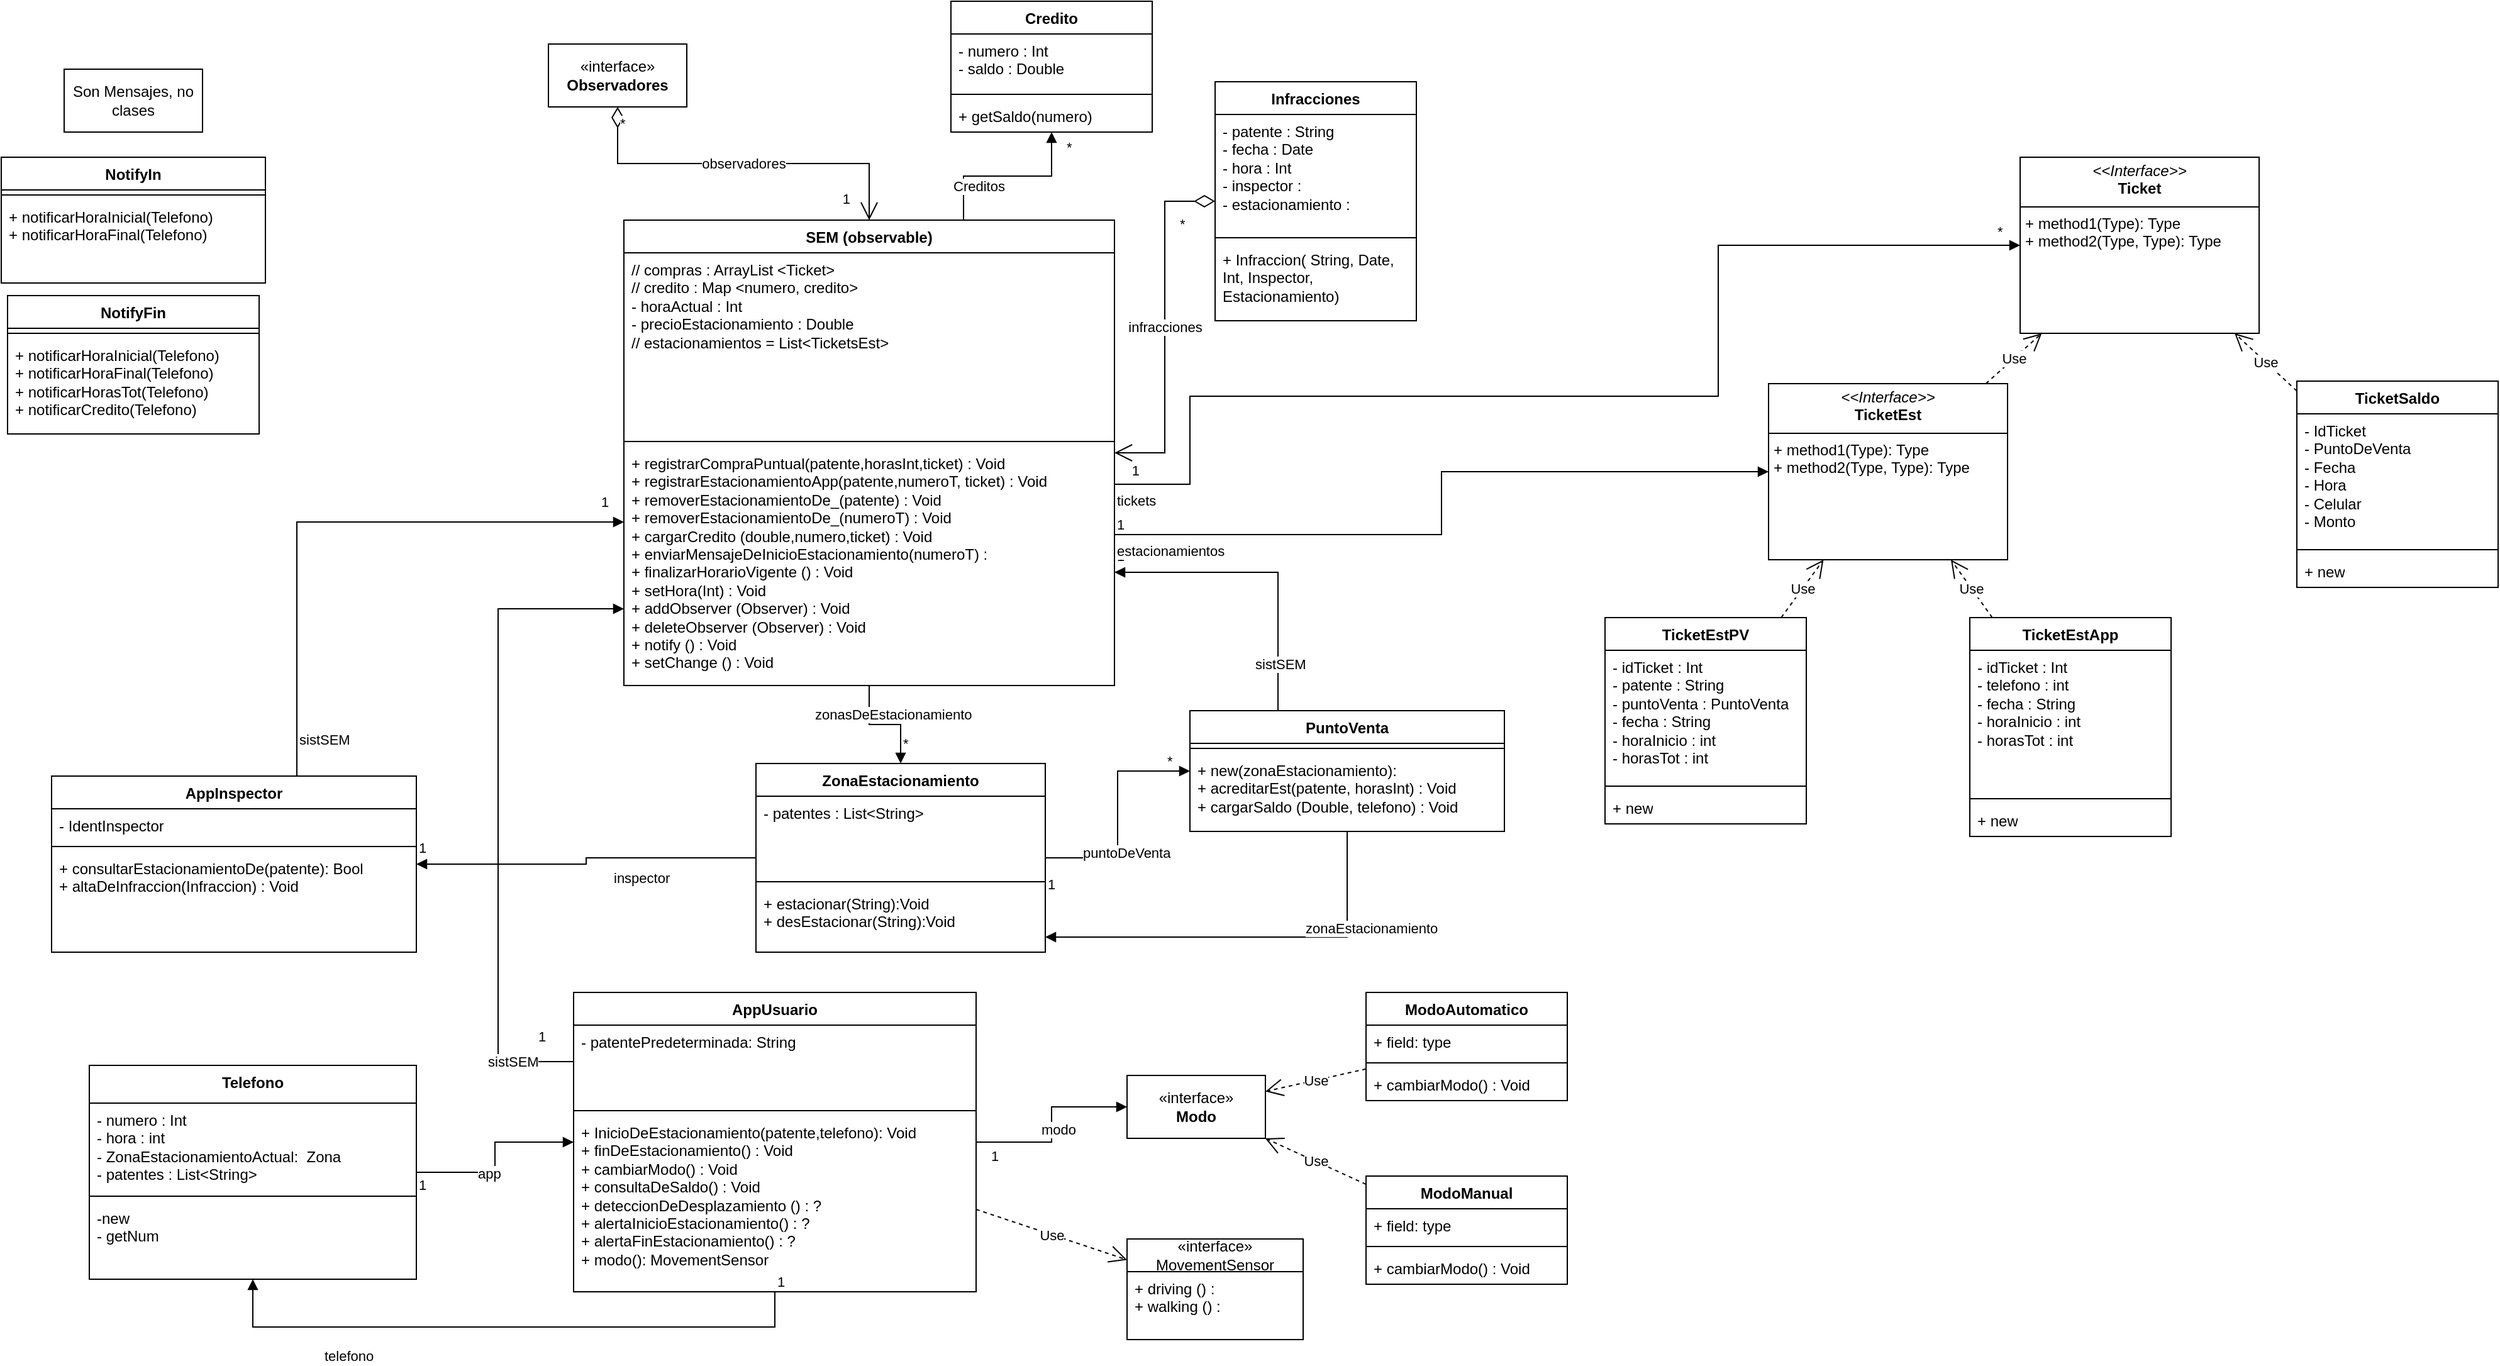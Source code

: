 <mxfile version="24.4.0" type="device">
  <diagram name="Página-1" id="XTu4WGka2R_DLcnF8r3q">
    <mxGraphModel dx="1290" dy="1838" grid="1" gridSize="10" guides="1" tooltips="1" connect="1" arrows="1" fold="1" page="1" pageScale="1" pageWidth="827" pageHeight="1169" math="0" shadow="0">
      <root>
        <mxCell id="0" />
        <mxCell id="1" parent="0" />
        <mxCell id="ymjxS3A1cUJD00krCVP6-1" value="ZonaEstacionamiento" style="swimlane;fontStyle=1;align=center;verticalAlign=top;childLayout=stackLayout;horizontal=1;startSize=26;horizontalStack=0;resizeParent=1;resizeParentMax=0;resizeLast=0;collapsible=1;marginBottom=0;whiteSpace=wrap;html=1;" parent="1" vertex="1">
          <mxGeometry x="625" y="472" width="230" height="150" as="geometry" />
        </mxCell>
        <mxCell id="ymjxS3A1cUJD00krCVP6-2" value="&lt;div&gt;&lt;span style=&quot;background-color: initial;&quot;&gt;- patentes : List&amp;lt;String&amp;gt;&amp;nbsp;&lt;/span&gt;&lt;br&gt;&lt;/div&gt;" style="text;strokeColor=none;fillColor=none;align=left;verticalAlign=top;spacingLeft=4;spacingRight=4;overflow=hidden;rotatable=0;points=[[0,0.5],[1,0.5]];portConstraint=eastwest;whiteSpace=wrap;html=1;" parent="ymjxS3A1cUJD00krCVP6-1" vertex="1">
          <mxGeometry y="26" width="230" height="64" as="geometry" />
        </mxCell>
        <mxCell id="ymjxS3A1cUJD00krCVP6-3" value="" style="line;strokeWidth=1;fillColor=none;align=left;verticalAlign=middle;spacingTop=-1;spacingLeft=3;spacingRight=3;rotatable=0;labelPosition=right;points=[];portConstraint=eastwest;strokeColor=inherit;" parent="ymjxS3A1cUJD00krCVP6-1" vertex="1">
          <mxGeometry y="90" width="230" height="8" as="geometry" />
        </mxCell>
        <mxCell id="ymjxS3A1cUJD00krCVP6-4" value="+ estacionar(String):Void&lt;div&gt;+ desEstacionar(String):Void&lt;/div&gt;" style="text;strokeColor=none;fillColor=none;align=left;verticalAlign=top;spacingLeft=4;spacingRight=4;overflow=hidden;rotatable=0;points=[[0,0.5],[1,0.5]];portConstraint=eastwest;whiteSpace=wrap;html=1;" parent="ymjxS3A1cUJD00krCVP6-1" vertex="1">
          <mxGeometry y="98" width="230" height="52" as="geometry" />
        </mxCell>
        <mxCell id="ymjxS3A1cUJD00krCVP6-5" value="PuntoVenta" style="swimlane;fontStyle=1;align=center;verticalAlign=top;childLayout=stackLayout;horizontal=1;startSize=26;horizontalStack=0;resizeParent=1;resizeParentMax=0;resizeLast=0;collapsible=1;marginBottom=0;whiteSpace=wrap;html=1;" parent="1" vertex="1">
          <mxGeometry x="970" y="430" width="250" height="96" as="geometry" />
        </mxCell>
        <mxCell id="ymjxS3A1cUJD00krCVP6-7" value="" style="line;strokeWidth=1;fillColor=none;align=left;verticalAlign=middle;spacingTop=-1;spacingLeft=3;spacingRight=3;rotatable=0;labelPosition=right;points=[];portConstraint=eastwest;strokeColor=inherit;" parent="ymjxS3A1cUJD00krCVP6-5" vertex="1">
          <mxGeometry y="26" width="250" height="8" as="geometry" />
        </mxCell>
        <mxCell id="ymjxS3A1cUJD00krCVP6-8" value="&lt;div&gt;+ new(zonaEstacionamiento):&lt;/div&gt;+ acreditarEst(patente, horasInt) : Void&lt;div&gt;+ cargarSaldo (Double, telefono) : Void&lt;/div&gt;" style="text;strokeColor=none;fillColor=none;align=left;verticalAlign=top;spacingLeft=4;spacingRight=4;overflow=hidden;rotatable=0;points=[[0,0.5],[1,0.5]];portConstraint=eastwest;whiteSpace=wrap;html=1;" parent="ymjxS3A1cUJD00krCVP6-5" vertex="1">
          <mxGeometry y="34" width="250" height="62" as="geometry" />
        </mxCell>
        <mxCell id="ymjxS3A1cUJD00krCVP6-9" value="AppUsuario" style="swimlane;fontStyle=1;align=center;verticalAlign=top;childLayout=stackLayout;horizontal=1;startSize=26;horizontalStack=0;resizeParent=1;resizeParentMax=0;resizeLast=0;collapsible=1;marginBottom=0;whiteSpace=wrap;html=1;" parent="1" vertex="1">
          <mxGeometry x="480" y="654" width="320" height="238" as="geometry" />
        </mxCell>
        <mxCell id="ymjxS3A1cUJD00krCVP6-10" value="&lt;div&gt;- patentePredeterminada: String&lt;/div&gt;" style="text;strokeColor=none;fillColor=none;align=left;verticalAlign=top;spacingLeft=4;spacingRight=4;overflow=hidden;rotatable=0;points=[[0,0.5],[1,0.5]];portConstraint=eastwest;whiteSpace=wrap;html=1;" parent="ymjxS3A1cUJD00krCVP6-9" vertex="1">
          <mxGeometry y="26" width="320" height="64" as="geometry" />
        </mxCell>
        <mxCell id="ymjxS3A1cUJD00krCVP6-11" value="" style="line;strokeWidth=1;fillColor=none;align=left;verticalAlign=middle;spacingTop=-1;spacingLeft=3;spacingRight=3;rotatable=0;labelPosition=right;points=[];portConstraint=eastwest;strokeColor=inherit;" parent="ymjxS3A1cUJD00krCVP6-9" vertex="1">
          <mxGeometry y="90" width="320" height="8" as="geometry" />
        </mxCell>
        <mxCell id="ymjxS3A1cUJD00krCVP6-12" value="+ InicioDeEstacionamiento(patente,telefono): Void&lt;br&gt;+ finDeEstacionamiento() : Void&lt;div&gt;+ cambiarModo() : Void&lt;br&gt;&lt;div&gt;+ consultaDeSaldo() : Void&lt;/div&gt;&lt;div&gt;+ deteccionDeDesplazamiento () : ?&lt;/div&gt;&lt;div&gt;+ alertaInicioEstacionamiento() : ?&lt;/div&gt;&lt;div&gt;+ alertaFinEstacionamiento() : ?&lt;/div&gt;&lt;div&gt;+ modo(): MovementSensor&lt;/div&gt;&lt;/div&gt;" style="text;strokeColor=none;fillColor=none;align=left;verticalAlign=top;spacingLeft=4;spacingRight=4;overflow=hidden;rotatable=0;points=[[0,0.5],[1,0.5]];portConstraint=eastwest;whiteSpace=wrap;html=1;" parent="ymjxS3A1cUJD00krCVP6-9" vertex="1">
          <mxGeometry y="98" width="320" height="140" as="geometry" />
        </mxCell>
        <mxCell id="ymjxS3A1cUJD00krCVP6-13" value="SEM (observable)" style="swimlane;fontStyle=1;align=center;verticalAlign=top;childLayout=stackLayout;horizontal=1;startSize=26;horizontalStack=0;resizeParent=1;resizeParentMax=0;resizeLast=0;collapsible=1;marginBottom=0;whiteSpace=wrap;html=1;" parent="1" vertex="1">
          <mxGeometry x="520" y="40" width="390" height="370" as="geometry" />
        </mxCell>
        <mxCell id="ymjxS3A1cUJD00krCVP6-14" value="&lt;div&gt;&lt;span style=&quot;background-color: initial;&quot;&gt;// compras : ArrayList &amp;lt;Ticket&amp;gt;&lt;/span&gt;&lt;br&gt;&lt;/div&gt;&lt;div&gt;// credito : Map &amp;lt;numero, credito&amp;gt;&lt;/div&gt;&lt;div&gt;- horaActual : Int&lt;/div&gt;&lt;div&gt;- precioEstacionamiento : Double&lt;/div&gt;&lt;div&gt;// estacionamientos = List&amp;lt;TicketsEst&amp;gt;&amp;nbsp;&lt;/div&gt;&lt;div&gt;&lt;br&gt;&lt;/div&gt;&lt;div&gt;&lt;span style=&quot;background-color: initial;&quot;&gt;&lt;br&gt;&lt;/span&gt;&lt;br&gt;&lt;/div&gt;" style="text;strokeColor=none;fillColor=none;align=left;verticalAlign=top;spacingLeft=4;spacingRight=4;overflow=hidden;rotatable=0;points=[[0,0.5],[1,0.5]];portConstraint=eastwest;whiteSpace=wrap;html=1;" parent="ymjxS3A1cUJD00krCVP6-13" vertex="1">
          <mxGeometry y="26" width="390" height="146" as="geometry" />
        </mxCell>
        <mxCell id="ymjxS3A1cUJD00krCVP6-15" value="" style="line;strokeWidth=1;fillColor=none;align=left;verticalAlign=middle;spacingTop=-1;spacingLeft=3;spacingRight=3;rotatable=0;labelPosition=right;points=[];portConstraint=eastwest;strokeColor=inherit;" parent="ymjxS3A1cUJD00krCVP6-13" vertex="1">
          <mxGeometry y="172" width="390" height="8" as="geometry" />
        </mxCell>
        <mxCell id="ymjxS3A1cUJD00krCVP6-16" value="+ registrarCompraPuntual(patente,horasInt,ticket) : Void&lt;div&gt;+ registrarEstacionamientoApp(patente,numeroT, ticket) : Void&lt;/div&gt;&lt;div&gt;+ removerEstacionamientoDe_(patente) : Void&lt;/div&gt;&lt;div&gt;+ removerEstacionamientoDe_(numeroT) : Void&lt;br&gt;&lt;div&gt;+ cargarCredito (double,numero,&lt;span style=&quot;background-color: initial;&quot;&gt;ticket&lt;/span&gt;&lt;span style=&quot;background-color: initial;&quot;&gt;) : Void&lt;/span&gt;&lt;/div&gt;&lt;div&gt;+&amp;nbsp;enviarMensajeDeInicioEstacionamiento(numeroT) :&lt;/div&gt;&lt;div&gt;+ finalizarHorarioVigente () : Void&lt;br&gt;+ setHora(Int) : Void&lt;br&gt;&lt;/div&gt;&lt;/div&gt;&lt;div&gt;+ addObserver (Observer) : Void&lt;/div&gt;&lt;div&gt;+ deleteObserver (Observer) : Void&lt;/div&gt;&lt;div&gt;+ notify () : Void&lt;/div&gt;&lt;div&gt;+ setChange () : Void&lt;/div&gt;" style="text;strokeColor=none;fillColor=none;align=left;verticalAlign=top;spacingLeft=4;spacingRight=4;overflow=hidden;rotatable=0;points=[[0,0.5],[1,0.5]];portConstraint=eastwest;whiteSpace=wrap;html=1;" parent="ymjxS3A1cUJD00krCVP6-13" vertex="1">
          <mxGeometry y="180" width="390" height="190" as="geometry" />
        </mxCell>
        <mxCell id="ymjxS3A1cUJD00krCVP6-26" value="Infracciones" style="swimlane;fontStyle=1;align=center;verticalAlign=top;childLayout=stackLayout;horizontal=1;startSize=26;horizontalStack=0;resizeParent=1;resizeParentMax=0;resizeLast=0;collapsible=1;marginBottom=0;whiteSpace=wrap;html=1;" parent="1" vertex="1">
          <mxGeometry x="990" y="-70" width="160" height="190" as="geometry">
            <mxRectangle x="990" y="-70" width="110" height="30" as="alternateBounds" />
          </mxGeometry>
        </mxCell>
        <mxCell id="ymjxS3A1cUJD00krCVP6-27" value="&lt;div&gt;- patente : String&lt;/div&gt;&lt;div&gt;&lt;span style=&quot;background-color: initial;&quot;&gt;- fecha : Date&lt;/span&gt;&lt;/div&gt;&lt;div&gt;- hora : Int&lt;/div&gt;&lt;div&gt;- inspector :&amp;nbsp;&amp;nbsp;&lt;/div&gt;&lt;div&gt;- estacionamiento :&lt;/div&gt;" style="text;strokeColor=none;fillColor=none;align=left;verticalAlign=top;spacingLeft=4;spacingRight=4;overflow=hidden;rotatable=0;points=[[0,0.5],[1,0.5]];portConstraint=eastwest;whiteSpace=wrap;html=1;" parent="ymjxS3A1cUJD00krCVP6-26" vertex="1">
          <mxGeometry y="26" width="160" height="94" as="geometry" />
        </mxCell>
        <mxCell id="ymjxS3A1cUJD00krCVP6-28" value="" style="line;strokeWidth=1;fillColor=none;align=left;verticalAlign=middle;spacingTop=-1;spacingLeft=3;spacingRight=3;rotatable=0;labelPosition=right;points=[];portConstraint=eastwest;strokeColor=inherit;" parent="ymjxS3A1cUJD00krCVP6-26" vertex="1">
          <mxGeometry y="120" width="160" height="8" as="geometry" />
        </mxCell>
        <mxCell id="ymjxS3A1cUJD00krCVP6-29" value="+ Infraccion( String, Date, Int, Inspector, Estacionamiento)" style="text;strokeColor=none;fillColor=none;align=left;verticalAlign=top;spacingLeft=4;spacingRight=4;overflow=hidden;rotatable=0;points=[[0,0.5],[1,0.5]];portConstraint=eastwest;whiteSpace=wrap;html=1;" parent="ymjxS3A1cUJD00krCVP6-26" vertex="1">
          <mxGeometry y="128" width="160" height="62" as="geometry" />
        </mxCell>
        <mxCell id="ymjxS3A1cUJD00krCVP6-56" value="Telefono" style="swimlane;fontStyle=1;align=center;verticalAlign=top;childLayout=stackLayout;horizontal=1;startSize=30;horizontalStack=0;resizeParent=1;resizeParentMax=0;resizeLast=0;collapsible=1;marginBottom=0;whiteSpace=wrap;html=1;" parent="1" vertex="1">
          <mxGeometry x="95" y="712" width="260" height="170" as="geometry" />
        </mxCell>
        <mxCell id="ymjxS3A1cUJD00krCVP6-57" value="- numero : Int&lt;div&gt;- hora : int&lt;/div&gt;&lt;div&gt;- ZonaEstacionamientoActual:&amp;nbsp; Zona&lt;/div&gt;&lt;div&gt;- patentes : List&amp;lt;String&amp;gt;&lt;/div&gt;" style="text;strokeColor=none;fillColor=none;align=left;verticalAlign=top;spacingLeft=4;spacingRight=4;overflow=hidden;rotatable=0;points=[[0,0.5],[1,0.5]];portConstraint=eastwest;whiteSpace=wrap;html=1;" parent="ymjxS3A1cUJD00krCVP6-56" vertex="1">
          <mxGeometry y="30" width="260" height="70" as="geometry" />
        </mxCell>
        <mxCell id="ymjxS3A1cUJD00krCVP6-58" value="" style="line;strokeWidth=1;fillColor=none;align=left;verticalAlign=middle;spacingTop=-1;spacingLeft=3;spacingRight=3;rotatable=0;labelPosition=right;points=[];portConstraint=eastwest;strokeColor=inherit;" parent="ymjxS3A1cUJD00krCVP6-56" vertex="1">
          <mxGeometry y="100" width="260" height="8" as="geometry" />
        </mxCell>
        <mxCell id="ymjxS3A1cUJD00krCVP6-59" value="-new&lt;br&gt;- getNum" style="text;strokeColor=none;fillColor=none;align=left;verticalAlign=top;spacingLeft=4;spacingRight=4;overflow=hidden;rotatable=0;points=[[0,0.5],[1,0.5]];portConstraint=eastwest;whiteSpace=wrap;html=1;" parent="ymjxS3A1cUJD00krCVP6-56" vertex="1">
          <mxGeometry y="108" width="260" height="62" as="geometry" />
        </mxCell>
        <mxCell id="ymjxS3A1cUJD00krCVP6-62" value="app" style="endArrow=block;endFill=1;html=1;edgeStyle=orthogonalEdgeStyle;align=left;verticalAlign=top;rounded=0;" parent="1" source="ymjxS3A1cUJD00krCVP6-56" target="ymjxS3A1cUJD00krCVP6-9" edge="1">
          <mxGeometry x="-0.375" y="12" relative="1" as="geometry">
            <mxPoint x="240" y="557" as="sourcePoint" />
            <mxPoint x="280" y="870" as="targetPoint" />
            <mxPoint as="offset" />
          </mxGeometry>
        </mxCell>
        <mxCell id="ymjxS3A1cUJD00krCVP6-63" value="1" style="edgeLabel;resizable=0;html=1;align=left;verticalAlign=bottom;" parent="ymjxS3A1cUJD00krCVP6-62" connectable="0" vertex="1">
          <mxGeometry x="-1" relative="1" as="geometry">
            <mxPoint y="18" as="offset" />
          </mxGeometry>
        </mxCell>
        <mxCell id="ymjxS3A1cUJD00krCVP6-87" value="infracciones" style="endArrow=open;html=1;endSize=12;startArrow=diamondThin;startSize=14;startFill=0;edgeStyle=orthogonalEdgeStyle;rounded=0;" parent="1" source="ymjxS3A1cUJD00krCVP6-26" target="ymjxS3A1cUJD00krCVP6-13" edge="1">
          <mxGeometry relative="1" as="geometry">
            <mxPoint x="470" y="160" as="sourcePoint" />
            <mxPoint x="630" y="160" as="targetPoint" />
          </mxGeometry>
        </mxCell>
        <mxCell id="ymjxS3A1cUJD00krCVP6-88" value="*" style="edgeLabel;resizable=0;html=1;align=left;verticalAlign=top;" parent="ymjxS3A1cUJD00krCVP6-87" connectable="0" vertex="1">
          <mxGeometry x="-1" relative="1" as="geometry">
            <mxPoint x="-30" y="5" as="offset" />
          </mxGeometry>
        </mxCell>
        <mxCell id="ymjxS3A1cUJD00krCVP6-89" value="1" style="edgeLabel;resizable=0;html=1;align=right;verticalAlign=top;" parent="ymjxS3A1cUJD00krCVP6-87" connectable="0" vertex="1">
          <mxGeometry x="1" relative="1" as="geometry">
            <mxPoint x="20" y="1" as="offset" />
          </mxGeometry>
        </mxCell>
        <mxCell id="ymjxS3A1cUJD00krCVP6-94" value="«interface»&lt;br&gt;&lt;b&gt;Observadores&lt;/b&gt;" style="html=1;whiteSpace=wrap;" parent="1" vertex="1">
          <mxGeometry x="460" y="-100" width="110" height="50" as="geometry" />
        </mxCell>
        <mxCell id="ymjxS3A1cUJD00krCVP6-95" value="observadores" style="endArrow=open;html=1;endSize=12;startArrow=diamondThin;startSize=14;startFill=0;edgeStyle=orthogonalEdgeStyle;rounded=0;" parent="1" source="ymjxS3A1cUJD00krCVP6-94" target="ymjxS3A1cUJD00krCVP6-13" edge="1">
          <mxGeometry relative="1" as="geometry">
            <mxPoint x="370" y="148.5" as="sourcePoint" />
            <mxPoint x="530" y="148.5" as="targetPoint" />
          </mxGeometry>
        </mxCell>
        <mxCell id="ymjxS3A1cUJD00krCVP6-96" value="*" style="edgeLabel;resizable=0;html=1;align=left;verticalAlign=top;" parent="ymjxS3A1cUJD00krCVP6-95" connectable="0" vertex="1">
          <mxGeometry x="-1" relative="1" as="geometry" />
        </mxCell>
        <mxCell id="ymjxS3A1cUJD00krCVP6-97" value="1" style="edgeLabel;resizable=0;html=1;align=right;verticalAlign=top;" parent="ymjxS3A1cUJD00krCVP6-95" connectable="0" vertex="1">
          <mxGeometry x="1" relative="1" as="geometry">
            <mxPoint x="-15" y="-30" as="offset" />
          </mxGeometry>
        </mxCell>
        <mxCell id="ymjxS3A1cUJD00krCVP6-99" value="«interface»&lt;div&gt;MovementSensor&lt;/div&gt;" style="swimlane;fontStyle=0;childLayout=stackLayout;horizontal=1;startSize=26;fillColor=none;horizontalStack=0;resizeParent=1;resizeParentMax=0;resizeLast=0;collapsible=1;marginBottom=0;whiteSpace=wrap;html=1;" parent="1" vertex="1">
          <mxGeometry x="920" y="850" width="140" height="80" as="geometry" />
        </mxCell>
        <mxCell id="ymjxS3A1cUJD00krCVP6-100" value="+ driving () :&amp;nbsp;&lt;div&gt;+ walking () :&lt;/div&gt;" style="text;strokeColor=none;fillColor=none;align=left;verticalAlign=top;spacingLeft=4;spacingRight=4;overflow=hidden;rotatable=0;points=[[0,0.5],[1,0.5]];portConstraint=eastwest;whiteSpace=wrap;html=1;" parent="ymjxS3A1cUJD00krCVP6-99" vertex="1">
          <mxGeometry y="26" width="140" height="54" as="geometry" />
        </mxCell>
        <mxCell id="ymjxS3A1cUJD00krCVP6-103" value="Use" style="endArrow=open;endSize=12;dashed=1;html=1;rounded=0;" parent="1" source="ymjxS3A1cUJD00krCVP6-9" target="ymjxS3A1cUJD00krCVP6-99" edge="1">
          <mxGeometry width="160" relative="1" as="geometry">
            <mxPoint x="490" y="910" as="sourcePoint" />
            <mxPoint x="494" y="820" as="targetPoint" />
          </mxGeometry>
        </mxCell>
        <mxCell id="ymjxS3A1cUJD00krCVP6-104" value="ModoAutomatico" style="swimlane;fontStyle=1;align=center;verticalAlign=top;childLayout=stackLayout;horizontal=1;startSize=26;horizontalStack=0;resizeParent=1;resizeParentMax=0;resizeLast=0;collapsible=1;marginBottom=0;whiteSpace=wrap;html=1;" parent="1" vertex="1">
          <mxGeometry x="1110" y="654" width="160" height="86" as="geometry" />
        </mxCell>
        <mxCell id="ymjxS3A1cUJD00krCVP6-105" value="+ field: type" style="text;strokeColor=none;fillColor=none;align=left;verticalAlign=top;spacingLeft=4;spacingRight=4;overflow=hidden;rotatable=0;points=[[0,0.5],[1,0.5]];portConstraint=eastwest;whiteSpace=wrap;html=1;" parent="ymjxS3A1cUJD00krCVP6-104" vertex="1">
          <mxGeometry y="26" width="160" height="26" as="geometry" />
        </mxCell>
        <mxCell id="ymjxS3A1cUJD00krCVP6-106" value="" style="line;strokeWidth=1;fillColor=none;align=left;verticalAlign=middle;spacingTop=-1;spacingLeft=3;spacingRight=3;rotatable=0;labelPosition=right;points=[];portConstraint=eastwest;strokeColor=inherit;" parent="ymjxS3A1cUJD00krCVP6-104" vertex="1">
          <mxGeometry y="52" width="160" height="8" as="geometry" />
        </mxCell>
        <mxCell id="ymjxS3A1cUJD00krCVP6-107" value="+ cambiarModo() : Void" style="text;strokeColor=none;fillColor=none;align=left;verticalAlign=top;spacingLeft=4;spacingRight=4;overflow=hidden;rotatable=0;points=[[0,0.5],[1,0.5]];portConstraint=eastwest;whiteSpace=wrap;html=1;" parent="ymjxS3A1cUJD00krCVP6-104" vertex="1">
          <mxGeometry y="60" width="160" height="26" as="geometry" />
        </mxCell>
        <mxCell id="ymjxS3A1cUJD00krCVP6-108" value="ModoManual" style="swimlane;fontStyle=1;align=center;verticalAlign=top;childLayout=stackLayout;horizontal=1;startSize=26;horizontalStack=0;resizeParent=1;resizeParentMax=0;resizeLast=0;collapsible=1;marginBottom=0;whiteSpace=wrap;html=1;" parent="1" vertex="1">
          <mxGeometry x="1110" y="800" width="160" height="86" as="geometry" />
        </mxCell>
        <mxCell id="ymjxS3A1cUJD00krCVP6-109" value="+ field: type" style="text;strokeColor=none;fillColor=none;align=left;verticalAlign=top;spacingLeft=4;spacingRight=4;overflow=hidden;rotatable=0;points=[[0,0.5],[1,0.5]];portConstraint=eastwest;whiteSpace=wrap;html=1;" parent="ymjxS3A1cUJD00krCVP6-108" vertex="1">
          <mxGeometry y="26" width="160" height="26" as="geometry" />
        </mxCell>
        <mxCell id="ymjxS3A1cUJD00krCVP6-110" value="" style="line;strokeWidth=1;fillColor=none;align=left;verticalAlign=middle;spacingTop=-1;spacingLeft=3;spacingRight=3;rotatable=0;labelPosition=right;points=[];portConstraint=eastwest;strokeColor=inherit;" parent="ymjxS3A1cUJD00krCVP6-108" vertex="1">
          <mxGeometry y="52" width="160" height="8" as="geometry" />
        </mxCell>
        <mxCell id="ymjxS3A1cUJD00krCVP6-111" value="+ cambiarModo() : Void" style="text;strokeColor=none;fillColor=none;align=left;verticalAlign=top;spacingLeft=4;spacingRight=4;overflow=hidden;rotatable=0;points=[[0,0.5],[1,0.5]];portConstraint=eastwest;whiteSpace=wrap;html=1;" parent="ymjxS3A1cUJD00krCVP6-108" vertex="1">
          <mxGeometry y="60" width="160" height="26" as="geometry" />
        </mxCell>
        <mxCell id="ymjxS3A1cUJD00krCVP6-112" value="«interface»&lt;br&gt;&lt;b&gt;Modo&lt;/b&gt;" style="html=1;whiteSpace=wrap;" parent="1" vertex="1">
          <mxGeometry x="920" y="720" width="110" height="50" as="geometry" />
        </mxCell>
        <mxCell id="ymjxS3A1cUJD00krCVP6-114" value="Use" style="endArrow=open;endSize=12;dashed=1;html=1;rounded=0;" parent="1" source="ymjxS3A1cUJD00krCVP6-104" target="ymjxS3A1cUJD00krCVP6-112" edge="1">
          <mxGeometry width="160" relative="1" as="geometry">
            <mxPoint x="890" y="900" as="sourcePoint" />
            <mxPoint x="964" y="950" as="targetPoint" />
          </mxGeometry>
        </mxCell>
        <mxCell id="ymjxS3A1cUJD00krCVP6-117" value="Use" style="endArrow=open;endSize=12;dashed=1;html=1;rounded=0;" parent="1" source="ymjxS3A1cUJD00krCVP6-108" target="ymjxS3A1cUJD00krCVP6-112" edge="1">
          <mxGeometry width="160" relative="1" as="geometry">
            <mxPoint x="1080" y="845" as="sourcePoint" />
            <mxPoint x="960" y="845" as="targetPoint" />
          </mxGeometry>
        </mxCell>
        <mxCell id="ymjxS3A1cUJD00krCVP6-118" value="modo" style="endArrow=block;endFill=1;html=1;edgeStyle=orthogonalEdgeStyle;align=left;verticalAlign=top;rounded=0;" parent="1" source="ymjxS3A1cUJD00krCVP6-9" target="ymjxS3A1cUJD00krCVP6-112" edge="1">
          <mxGeometry x="0.122" y="10" relative="1" as="geometry">
            <mxPoint x="540" y="968.25" as="sourcePoint" />
            <mxPoint x="860" y="937.25" as="targetPoint" />
            <mxPoint as="offset" />
          </mxGeometry>
        </mxCell>
        <mxCell id="ymjxS3A1cUJD00krCVP6-119" value="1" style="edgeLabel;resizable=0;html=1;align=left;verticalAlign=bottom;" parent="ymjxS3A1cUJD00krCVP6-118" connectable="0" vertex="1">
          <mxGeometry x="-1" relative="1" as="geometry">
            <mxPoint x="10" y="19" as="offset" />
          </mxGeometry>
        </mxCell>
        <mxCell id="ymjxS3A1cUJD00krCVP6-125" value="AppInspector" style="swimlane;fontStyle=1;align=center;verticalAlign=top;childLayout=stackLayout;horizontal=1;startSize=26;horizontalStack=0;resizeParent=1;resizeParentMax=0;resizeLast=0;collapsible=1;marginBottom=0;whiteSpace=wrap;html=1;" parent="1" vertex="1">
          <mxGeometry x="65" y="482" width="290" height="140" as="geometry" />
        </mxCell>
        <mxCell id="ymjxS3A1cUJD00krCVP6-126" value="- IdentInspector" style="text;strokeColor=none;fillColor=none;align=left;verticalAlign=top;spacingLeft=4;spacingRight=4;overflow=hidden;rotatable=0;points=[[0,0.5],[1,0.5]];portConstraint=eastwest;whiteSpace=wrap;html=1;" parent="ymjxS3A1cUJD00krCVP6-125" vertex="1">
          <mxGeometry y="26" width="290" height="26" as="geometry" />
        </mxCell>
        <mxCell id="ymjxS3A1cUJD00krCVP6-127" value="" style="line;strokeWidth=1;fillColor=none;align=left;verticalAlign=middle;spacingTop=-1;spacingLeft=3;spacingRight=3;rotatable=0;labelPosition=right;points=[];portConstraint=eastwest;strokeColor=inherit;" parent="ymjxS3A1cUJD00krCVP6-125" vertex="1">
          <mxGeometry y="52" width="290" height="8" as="geometry" />
        </mxCell>
        <mxCell id="ymjxS3A1cUJD00krCVP6-128" value="+ consultarEstacionamientoDe(patente): Bool&lt;div&gt;+ altaDeInfraccion(Infraccion) : Void&lt;/div&gt;" style="text;strokeColor=none;fillColor=none;align=left;verticalAlign=top;spacingLeft=4;spacingRight=4;overflow=hidden;rotatable=0;points=[[0,0.5],[1,0.5]];portConstraint=eastwest;whiteSpace=wrap;html=1;" parent="ymjxS3A1cUJD00krCVP6-125" vertex="1">
          <mxGeometry y="60" width="290" height="80" as="geometry" />
        </mxCell>
        <mxCell id="kQ1EB0cBo9DeVX5bIxho-15" value="puntoDeVenta" style="endArrow=block;endFill=1;html=1;edgeStyle=orthogonalEdgeStyle;align=left;verticalAlign=top;rounded=0;" parent="1" source="ymjxS3A1cUJD00krCVP6-1" target="ymjxS3A1cUJD00krCVP6-5" edge="1">
          <mxGeometry x="-0.701" y="17" relative="1" as="geometry">
            <mxPoint x="870" y="450" as="sourcePoint" />
            <mxPoint x="1030" y="450" as="targetPoint" />
            <mxPoint as="offset" />
          </mxGeometry>
        </mxCell>
        <mxCell id="kQ1EB0cBo9DeVX5bIxho-16" value="*" style="edgeLabel;resizable=0;html=1;align=left;verticalAlign=bottom;" parent="kQ1EB0cBo9DeVX5bIxho-15" connectable="0" vertex="1">
          <mxGeometry x="-1" relative="1" as="geometry">
            <mxPoint x="95" y="-69" as="offset" />
          </mxGeometry>
        </mxCell>
        <mxCell id="3sAxBhhQF27HXUwX9-L7-9" value="sistSEM" style="endArrow=block;endFill=1;html=1;edgeStyle=orthogonalEdgeStyle;align=left;verticalAlign=top;rounded=0;" parent="1" source="ymjxS3A1cUJD00krCVP6-125" target="ymjxS3A1cUJD00krCVP6-13" edge="1">
          <mxGeometry x="-0.818" relative="1" as="geometry">
            <mxPoint x="300" y="400" as="sourcePoint" />
            <mxPoint x="340" y="330" as="targetPoint" />
            <Array as="points">
              <mxPoint x="260" y="280" />
            </Array>
            <mxPoint as="offset" />
          </mxGeometry>
        </mxCell>
        <mxCell id="3sAxBhhQF27HXUwX9-L7-10" value="1" style="edgeLabel;resizable=0;html=1;align=left;verticalAlign=bottom;" parent="3sAxBhhQF27HXUwX9-L7-9" connectable="0" vertex="1">
          <mxGeometry x="-1" relative="1" as="geometry">
            <mxPoint x="240" y="-210" as="offset" />
          </mxGeometry>
        </mxCell>
        <mxCell id="3sAxBhhQF27HXUwX9-L7-15" value="tickets" style="endArrow=block;endFill=1;html=1;edgeStyle=orthogonalEdgeStyle;align=left;verticalAlign=top;rounded=0;" parent="1" source="ymjxS3A1cUJD00krCVP6-13" target="4HrX2eV04-CmK9RbwNsA-24" edge="1">
          <mxGeometry x="-1" relative="1" as="geometry">
            <mxPoint x="820" y="420" as="sourcePoint" />
            <mxPoint x="1075" y="287" as="targetPoint" />
            <Array as="points">
              <mxPoint x="970" y="250" />
              <mxPoint x="970" y="180" />
              <mxPoint x="1390" y="180" />
              <mxPoint x="1390" y="60" />
            </Array>
          </mxGeometry>
        </mxCell>
        <mxCell id="3sAxBhhQF27HXUwX9-L7-16" value="*" style="edgeLabel;resizable=0;html=1;align=left;verticalAlign=bottom;" parent="3sAxBhhQF27HXUwX9-L7-15" connectable="0" vertex="1">
          <mxGeometry x="-1" relative="1" as="geometry">
            <mxPoint x="700" y="-193" as="offset" />
          </mxGeometry>
        </mxCell>
        <mxCell id="3sAxBhhQF27HXUwX9-L7-25" value="NotifyIn" style="swimlane;fontStyle=1;align=center;verticalAlign=top;childLayout=stackLayout;horizontal=1;startSize=26;horizontalStack=0;resizeParent=1;resizeParentMax=0;resizeLast=0;collapsible=1;marginBottom=0;whiteSpace=wrap;html=1;" parent="1" vertex="1">
          <mxGeometry x="25" y="-10" width="210" height="100" as="geometry" />
        </mxCell>
        <mxCell id="3sAxBhhQF27HXUwX9-L7-27" value="" style="line;strokeWidth=1;fillColor=none;align=left;verticalAlign=middle;spacingTop=-1;spacingLeft=3;spacingRight=3;rotatable=0;labelPosition=right;points=[];portConstraint=eastwest;strokeColor=inherit;" parent="3sAxBhhQF27HXUwX9-L7-25" vertex="1">
          <mxGeometry y="26" width="210" height="8" as="geometry" />
        </mxCell>
        <mxCell id="3sAxBhhQF27HXUwX9-L7-28" value="+ notificarHoraInicial(Telefono)&lt;div&gt;+ notificarHoraFinal(Telefono)&lt;/div&gt;&lt;div&gt;&lt;br&gt;&lt;/div&gt;" style="text;strokeColor=none;fillColor=none;align=left;verticalAlign=top;spacingLeft=4;spacingRight=4;overflow=hidden;rotatable=0;points=[[0,0.5],[1,0.5]];portConstraint=eastwest;whiteSpace=wrap;html=1;" parent="3sAxBhhQF27HXUwX9-L7-25" vertex="1">
          <mxGeometry y="34" width="210" height="66" as="geometry" />
        </mxCell>
        <mxCell id="3sAxBhhQF27HXUwX9-L7-29" value="NotifyFin" style="swimlane;fontStyle=1;align=center;verticalAlign=top;childLayout=stackLayout;horizontal=1;startSize=26;horizontalStack=0;resizeParent=1;resizeParentMax=0;resizeLast=0;collapsible=1;marginBottom=0;whiteSpace=wrap;html=1;" parent="1" vertex="1">
          <mxGeometry x="30" y="100" width="200" height="110" as="geometry" />
        </mxCell>
        <mxCell id="3sAxBhhQF27HXUwX9-L7-31" value="" style="line;strokeWidth=1;fillColor=none;align=left;verticalAlign=middle;spacingTop=-1;spacingLeft=3;spacingRight=3;rotatable=0;labelPosition=right;points=[];portConstraint=eastwest;strokeColor=inherit;" parent="3sAxBhhQF27HXUwX9-L7-29" vertex="1">
          <mxGeometry y="26" width="200" height="8" as="geometry" />
        </mxCell>
        <mxCell id="3sAxBhhQF27HXUwX9-L7-32" value="+ notificarHoraInicial(Telefono)&lt;div&gt;+ notificarHoraFinal(Telefono)&lt;/div&gt;&lt;div&gt;+ notificarHorasTot(Telefono)&lt;/div&gt;&lt;div&gt;+ notificarCredito(Telefono)&lt;/div&gt;" style="text;strokeColor=none;fillColor=none;align=left;verticalAlign=top;spacingLeft=4;spacingRight=4;overflow=hidden;rotatable=0;points=[[0,0.5],[1,0.5]];portConstraint=eastwest;whiteSpace=wrap;html=1;" parent="3sAxBhhQF27HXUwX9-L7-29" vertex="1">
          <mxGeometry y="34" width="200" height="76" as="geometry" />
        </mxCell>
        <mxCell id="3sAxBhhQF27HXUwX9-L7-33" value="Son Mensajes, no clases" style="html=1;whiteSpace=wrap;" parent="1" vertex="1">
          <mxGeometry x="75" y="-80" width="110" height="50" as="geometry" />
        </mxCell>
        <mxCell id="3sAxBhhQF27HXUwX9-L7-34" value="inspector" style="endArrow=block;endFill=1;html=1;edgeStyle=orthogonalEdgeStyle;align=left;verticalAlign=top;rounded=0;" parent="1" source="ymjxS3A1cUJD00krCVP6-1" target="ymjxS3A1cUJD00krCVP6-125" edge="1">
          <mxGeometry x="-0.164" y="3" relative="1" as="geometry">
            <mxPoint x="414" y="530" as="sourcePoint" />
            <mxPoint x="574" y="530" as="targetPoint" />
            <mxPoint as="offset" />
          </mxGeometry>
        </mxCell>
        <mxCell id="3sAxBhhQF27HXUwX9-L7-35" value="1" style="edgeLabel;resizable=0;html=1;align=left;verticalAlign=bottom;" parent="3sAxBhhQF27HXUwX9-L7-34" connectable="0" vertex="1">
          <mxGeometry x="-1" relative="1" as="geometry">
            <mxPoint x="-270" as="offset" />
          </mxGeometry>
        </mxCell>
        <mxCell id="3sAxBhhQF27HXUwX9-L7-5" value="sistSEM" style="endArrow=block;endFill=1;html=1;edgeStyle=orthogonalEdgeStyle;align=left;verticalAlign=top;rounded=0;" parent="1" source="ymjxS3A1cUJD00krCVP6-9" target="ymjxS3A1cUJD00krCVP6-13" edge="1">
          <mxGeometry x="-0.718" y="10" relative="1" as="geometry">
            <mxPoint x="390" y="699" as="sourcePoint" />
            <mxPoint x="490" y="349" as="targetPoint" />
            <Array as="points">
              <mxPoint x="420" y="709" />
              <mxPoint x="420" y="349" />
            </Array>
            <mxPoint as="offset" />
          </mxGeometry>
        </mxCell>
        <mxCell id="3sAxBhhQF27HXUwX9-L7-6" value="1" style="edgeLabel;resizable=0;html=1;align=left;verticalAlign=bottom;" parent="3sAxBhhQF27HXUwX9-L7-5" connectable="0" vertex="1">
          <mxGeometry x="-1" relative="1" as="geometry">
            <mxPoint x="-30" y="-12" as="offset" />
          </mxGeometry>
        </mxCell>
        <mxCell id="3sAxBhhQF27HXUwX9-L7-37" value="zonasDeEstacionamiento" style="endArrow=block;endFill=1;html=1;edgeStyle=orthogonalEdgeStyle;align=left;verticalAlign=top;rounded=0;" parent="1" source="ymjxS3A1cUJD00krCVP6-13" target="ymjxS3A1cUJD00krCVP6-1" edge="1">
          <mxGeometry x="-0.77" y="-45" relative="1" as="geometry">
            <mxPoint x="1100" y="370" as="sourcePoint" />
            <mxPoint x="1260" y="370" as="targetPoint" />
            <mxPoint as="offset" />
          </mxGeometry>
        </mxCell>
        <mxCell id="3sAxBhhQF27HXUwX9-L7-38" value="*" style="edgeLabel;resizable=0;html=1;align=left;verticalAlign=bottom;" parent="3sAxBhhQF27HXUwX9-L7-37" connectable="0" vertex="1">
          <mxGeometry x="-1" relative="1" as="geometry">
            <mxPoint x="25" y="54" as="offset" />
          </mxGeometry>
        </mxCell>
        <mxCell id="3sAxBhhQF27HXUwX9-L7-39" value="sistSEM" style="endArrow=block;endFill=1;html=1;edgeStyle=orthogonalEdgeStyle;align=left;verticalAlign=top;rounded=0;" parent="1" source="ymjxS3A1cUJD00krCVP6-5" target="ymjxS3A1cUJD00krCVP6-13" edge="1">
          <mxGeometry x="-0.583" y="20" relative="1" as="geometry">
            <mxPoint x="1050" y="370" as="sourcePoint" />
            <mxPoint x="1210" y="370" as="targetPoint" />
            <Array as="points">
              <mxPoint x="1040" y="320" />
            </Array>
            <mxPoint as="offset" />
          </mxGeometry>
        </mxCell>
        <mxCell id="3sAxBhhQF27HXUwX9-L7-40" value="1" style="edgeLabel;resizable=0;html=1;align=left;verticalAlign=bottom;" parent="3sAxBhhQF27HXUwX9-L7-39" connectable="0" vertex="1">
          <mxGeometry x="-1" relative="1" as="geometry">
            <mxPoint x="-130" y="-115" as="offset" />
          </mxGeometry>
        </mxCell>
        <mxCell id="3sAxBhhQF27HXUwX9-L7-41" value="zonaEstacionamiento" style="endArrow=block;endFill=1;html=1;edgeStyle=orthogonalEdgeStyle;align=left;verticalAlign=top;rounded=0;" parent="1" source="ymjxS3A1cUJD00krCVP6-5" target="ymjxS3A1cUJD00krCVP6-1" edge="1">
          <mxGeometry x="-0.265" y="-20" relative="1" as="geometry">
            <mxPoint x="870" y="640" as="sourcePoint" />
            <mxPoint x="1030" y="640" as="targetPoint" />
            <Array as="points">
              <mxPoint x="1095" y="610" />
            </Array>
            <mxPoint as="offset" />
          </mxGeometry>
        </mxCell>
        <mxCell id="3sAxBhhQF27HXUwX9-L7-42" value="1" style="edgeLabel;resizable=0;html=1;align=left;verticalAlign=bottom;" parent="3sAxBhhQF27HXUwX9-L7-41" connectable="0" vertex="1">
          <mxGeometry x="-1" relative="1" as="geometry">
            <mxPoint x="-240" y="50" as="offset" />
          </mxGeometry>
        </mxCell>
        <mxCell id="4HrX2eV04-CmK9RbwNsA-1" value="TicketSaldo" style="swimlane;fontStyle=1;align=center;verticalAlign=top;childLayout=stackLayout;horizontal=1;startSize=26;horizontalStack=0;resizeParent=1;resizeParentMax=0;resizeLast=0;collapsible=1;marginBottom=0;whiteSpace=wrap;html=1;" parent="1" vertex="1">
          <mxGeometry x="1850" y="168" width="160" height="164" as="geometry" />
        </mxCell>
        <mxCell id="4HrX2eV04-CmK9RbwNsA-2" value="- IdTicket&lt;br&gt;- PuntoDeVenta&lt;br&gt;&lt;div&gt;- Fecha&lt;br&gt;- Hora&amp;nbsp;&lt;/div&gt;&lt;div&gt;- Celular&amp;nbsp;&lt;/div&gt;&lt;div&gt;- Monto&amp;nbsp;&lt;/div&gt;" style="text;strokeColor=none;fillColor=none;align=left;verticalAlign=top;spacingLeft=4;spacingRight=4;overflow=hidden;rotatable=0;points=[[0,0.5],[1,0.5]];portConstraint=eastwest;whiteSpace=wrap;html=1;" parent="4HrX2eV04-CmK9RbwNsA-1" vertex="1">
          <mxGeometry y="26" width="160" height="104" as="geometry" />
        </mxCell>
        <mxCell id="4HrX2eV04-CmK9RbwNsA-3" value="" style="line;strokeWidth=1;fillColor=none;align=left;verticalAlign=middle;spacingTop=-1;spacingLeft=3;spacingRight=3;rotatable=0;labelPosition=right;points=[];portConstraint=eastwest;strokeColor=inherit;" parent="4HrX2eV04-CmK9RbwNsA-1" vertex="1">
          <mxGeometry y="130" width="160" height="8" as="geometry" />
        </mxCell>
        <mxCell id="4HrX2eV04-CmK9RbwNsA-4" value="+ new" style="text;strokeColor=none;fillColor=none;align=left;verticalAlign=top;spacingLeft=4;spacingRight=4;overflow=hidden;rotatable=0;points=[[0,0.5],[1,0.5]];portConstraint=eastwest;whiteSpace=wrap;html=1;" parent="4HrX2eV04-CmK9RbwNsA-1" vertex="1">
          <mxGeometry y="138" width="160" height="26" as="geometry" />
        </mxCell>
        <mxCell id="4HrX2eV04-CmK9RbwNsA-9" value="&lt;p style=&quot;margin:0px;margin-top:4px;text-align:center;&quot;&gt;&lt;i&gt;&amp;lt;&amp;lt;Interface&amp;gt;&amp;gt;&lt;/i&gt;&lt;br&gt;&lt;b&gt;TicketEst&lt;/b&gt;&lt;/p&gt;&lt;hr size=&quot;1&quot; style=&quot;border-style:solid;&quot;&gt;&lt;p style=&quot;margin:0px;margin-left:4px;&quot;&gt;+ method1(Type): Type&lt;br&gt;+ method2(Type, Type): Type&lt;/p&gt;" style="verticalAlign=top;align=left;overflow=fill;html=1;whiteSpace=wrap;" parent="1" vertex="1">
          <mxGeometry x="1430" y="170" width="190" height="140" as="geometry" />
        </mxCell>
        <mxCell id="4HrX2eV04-CmK9RbwNsA-10" value="TicketEstPV" style="swimlane;fontStyle=1;align=center;verticalAlign=top;childLayout=stackLayout;horizontal=1;startSize=26;horizontalStack=0;resizeParent=1;resizeParentMax=0;resizeLast=0;collapsible=1;marginBottom=0;whiteSpace=wrap;html=1;" parent="1" vertex="1">
          <mxGeometry x="1300" y="356" width="160" height="164" as="geometry" />
        </mxCell>
        <mxCell id="4HrX2eV04-CmK9RbwNsA-11" value="- idTicket : Int&lt;div&gt;- patente : String&lt;br&gt;&lt;div&gt;- puntoVenta : PuntoVenta&lt;/div&gt;&lt;div&gt;- fecha : String&lt;/div&gt;&lt;div&gt;- horaInicio : int&lt;/div&gt;&lt;div&gt;- horasTot : int&lt;/div&gt;&lt;/div&gt;" style="text;strokeColor=none;fillColor=none;align=left;verticalAlign=top;spacingLeft=4;spacingRight=4;overflow=hidden;rotatable=0;points=[[0,0.5],[1,0.5]];portConstraint=eastwest;whiteSpace=wrap;html=1;" parent="4HrX2eV04-CmK9RbwNsA-10" vertex="1">
          <mxGeometry y="26" width="160" height="104" as="geometry" />
        </mxCell>
        <mxCell id="4HrX2eV04-CmK9RbwNsA-12" value="" style="line;strokeWidth=1;fillColor=none;align=left;verticalAlign=middle;spacingTop=-1;spacingLeft=3;spacingRight=3;rotatable=0;labelPosition=right;points=[];portConstraint=eastwest;strokeColor=inherit;" parent="4HrX2eV04-CmK9RbwNsA-10" vertex="1">
          <mxGeometry y="130" width="160" height="8" as="geometry" />
        </mxCell>
        <mxCell id="4HrX2eV04-CmK9RbwNsA-13" value="+ new" style="text;strokeColor=none;fillColor=none;align=left;verticalAlign=top;spacingLeft=4;spacingRight=4;overflow=hidden;rotatable=0;points=[[0,0.5],[1,0.5]];portConstraint=eastwest;whiteSpace=wrap;html=1;" parent="4HrX2eV04-CmK9RbwNsA-10" vertex="1">
          <mxGeometry y="138" width="160" height="26" as="geometry" />
        </mxCell>
        <mxCell id="4HrX2eV04-CmK9RbwNsA-14" value="TicketEstApp" style="swimlane;fontStyle=1;align=center;verticalAlign=top;childLayout=stackLayout;horizontal=1;startSize=26;horizontalStack=0;resizeParent=1;resizeParentMax=0;resizeLast=0;collapsible=1;marginBottom=0;whiteSpace=wrap;html=1;" parent="1" vertex="1">
          <mxGeometry x="1590" y="356" width="160" height="174" as="geometry" />
        </mxCell>
        <mxCell id="4HrX2eV04-CmK9RbwNsA-15" value="- idTicket : Int&lt;div&gt;&lt;div&gt;- telefono : int&lt;/div&gt;&lt;div&gt;- fecha : String&lt;/div&gt;&lt;div&gt;- horaInicio : int&lt;/div&gt;&lt;div&gt;- horasTot : int&lt;/div&gt;&lt;/div&gt;" style="text;strokeColor=none;fillColor=none;align=left;verticalAlign=top;spacingLeft=4;spacingRight=4;overflow=hidden;rotatable=0;points=[[0,0.5],[1,0.5]];portConstraint=eastwest;whiteSpace=wrap;html=1;" parent="4HrX2eV04-CmK9RbwNsA-14" vertex="1">
          <mxGeometry y="26" width="160" height="114" as="geometry" />
        </mxCell>
        <mxCell id="4HrX2eV04-CmK9RbwNsA-16" value="" style="line;strokeWidth=1;fillColor=none;align=left;verticalAlign=middle;spacingTop=-1;spacingLeft=3;spacingRight=3;rotatable=0;labelPosition=right;points=[];portConstraint=eastwest;strokeColor=inherit;" parent="4HrX2eV04-CmK9RbwNsA-14" vertex="1">
          <mxGeometry y="140" width="160" height="8" as="geometry" />
        </mxCell>
        <mxCell id="4HrX2eV04-CmK9RbwNsA-17" value="+ new" style="text;strokeColor=none;fillColor=none;align=left;verticalAlign=top;spacingLeft=4;spacingRight=4;overflow=hidden;rotatable=0;points=[[0,0.5],[1,0.5]];portConstraint=eastwest;whiteSpace=wrap;html=1;" parent="4HrX2eV04-CmK9RbwNsA-14" vertex="1">
          <mxGeometry y="148" width="160" height="26" as="geometry" />
        </mxCell>
        <mxCell id="4HrX2eV04-CmK9RbwNsA-18" value="Credito" style="swimlane;fontStyle=1;align=center;verticalAlign=top;childLayout=stackLayout;horizontal=1;startSize=26;horizontalStack=0;resizeParent=1;resizeParentMax=0;resizeLast=0;collapsible=1;marginBottom=0;whiteSpace=wrap;html=1;" parent="1" vertex="1">
          <mxGeometry x="780" y="-134" width="160" height="104" as="geometry" />
        </mxCell>
        <mxCell id="4HrX2eV04-CmK9RbwNsA-19" value="- numero : Int&lt;div&gt;- saldo : Double&lt;/div&gt;" style="text;strokeColor=none;fillColor=none;align=left;verticalAlign=top;spacingLeft=4;spacingRight=4;overflow=hidden;rotatable=0;points=[[0,0.5],[1,0.5]];portConstraint=eastwest;whiteSpace=wrap;html=1;" parent="4HrX2eV04-CmK9RbwNsA-18" vertex="1">
          <mxGeometry y="26" width="160" height="44" as="geometry" />
        </mxCell>
        <mxCell id="4HrX2eV04-CmK9RbwNsA-20" value="" style="line;strokeWidth=1;fillColor=none;align=left;verticalAlign=middle;spacingTop=-1;spacingLeft=3;spacingRight=3;rotatable=0;labelPosition=right;points=[];portConstraint=eastwest;strokeColor=inherit;" parent="4HrX2eV04-CmK9RbwNsA-18" vertex="1">
          <mxGeometry y="70" width="160" height="8" as="geometry" />
        </mxCell>
        <mxCell id="4HrX2eV04-CmK9RbwNsA-21" value="+ getSaldo(numero)" style="text;strokeColor=none;fillColor=none;align=left;verticalAlign=top;spacingLeft=4;spacingRight=4;overflow=hidden;rotatable=0;points=[[0,0.5],[1,0.5]];portConstraint=eastwest;whiteSpace=wrap;html=1;" parent="4HrX2eV04-CmK9RbwNsA-18" vertex="1">
          <mxGeometry y="78" width="160" height="26" as="geometry" />
        </mxCell>
        <mxCell id="4HrX2eV04-CmK9RbwNsA-22" value="telefono" style="endArrow=block;endFill=1;html=1;edgeStyle=orthogonalEdgeStyle;align=left;verticalAlign=top;rounded=0;" parent="1" source="ymjxS3A1cUJD00krCVP6-9" target="ymjxS3A1cUJD00krCVP6-56" edge="1">
          <mxGeometry x="0.613" y="10" relative="1" as="geometry">
            <mxPoint x="340" y="930" as="sourcePoint" />
            <mxPoint x="500" y="930" as="targetPoint" />
            <Array as="points">
              <mxPoint x="640" y="920" />
              <mxPoint x="225" y="920" />
            </Array>
            <mxPoint as="offset" />
          </mxGeometry>
        </mxCell>
        <mxCell id="4HrX2eV04-CmK9RbwNsA-23" value="1" style="edgeLabel;resizable=0;html=1;align=left;verticalAlign=bottom;" parent="4HrX2eV04-CmK9RbwNsA-22" connectable="0" vertex="1">
          <mxGeometry x="-1" relative="1" as="geometry" />
        </mxCell>
        <mxCell id="4HrX2eV04-CmK9RbwNsA-24" value="&lt;p style=&quot;margin:0px;margin-top:4px;text-align:center;&quot;&gt;&lt;i&gt;&amp;lt;&amp;lt;Interface&amp;gt;&amp;gt;&lt;/i&gt;&lt;br&gt;&lt;b&gt;Ticket&lt;/b&gt;&lt;/p&gt;&lt;hr size=&quot;1&quot; style=&quot;border-style:solid;&quot;&gt;&lt;p style=&quot;margin:0px;margin-left:4px;&quot;&gt;+ method1(Type): Type&lt;br&gt;+ method2(Type, Type): Type&lt;/p&gt;" style="verticalAlign=top;align=left;overflow=fill;html=1;whiteSpace=wrap;" parent="1" vertex="1">
          <mxGeometry x="1630" y="-10" width="190" height="140" as="geometry" />
        </mxCell>
        <mxCell id="4HrX2eV04-CmK9RbwNsA-25" value="Use" style="endArrow=open;endSize=12;dashed=1;html=1;rounded=0;" parent="1" source="4HrX2eV04-CmK9RbwNsA-10" target="4HrX2eV04-CmK9RbwNsA-9" edge="1">
          <mxGeometry width="160" relative="1" as="geometry">
            <mxPoint x="1210" y="300" as="sourcePoint" />
            <mxPoint x="1370" y="300" as="targetPoint" />
          </mxGeometry>
        </mxCell>
        <mxCell id="4HrX2eV04-CmK9RbwNsA-26" value="Use" style="endArrow=open;endSize=12;dashed=1;html=1;rounded=0;" parent="1" source="4HrX2eV04-CmK9RbwNsA-14" target="4HrX2eV04-CmK9RbwNsA-9" edge="1">
          <mxGeometry width="160" relative="1" as="geometry">
            <mxPoint x="1240" y="270" as="sourcePoint" />
            <mxPoint x="1400" y="270" as="targetPoint" />
          </mxGeometry>
        </mxCell>
        <mxCell id="4HrX2eV04-CmK9RbwNsA-27" value="Use" style="endArrow=open;endSize=12;dashed=1;html=1;rounded=0;" parent="1" source="4HrX2eV04-CmK9RbwNsA-9" target="4HrX2eV04-CmK9RbwNsA-24" edge="1">
          <mxGeometry width="160" relative="1" as="geometry">
            <mxPoint x="1690" y="230" as="sourcePoint" />
            <mxPoint x="1850" y="230" as="targetPoint" />
          </mxGeometry>
        </mxCell>
        <mxCell id="4HrX2eV04-CmK9RbwNsA-28" value="Use" style="endArrow=open;endSize=12;dashed=1;html=1;rounded=0;" parent="1" source="4HrX2eV04-CmK9RbwNsA-1" target="4HrX2eV04-CmK9RbwNsA-24" edge="1">
          <mxGeometry width="160" relative="1" as="geometry">
            <mxPoint x="1660" y="220" as="sourcePoint" />
            <mxPoint x="1820" y="220" as="targetPoint" />
          </mxGeometry>
        </mxCell>
        <mxCell id="4HrX2eV04-CmK9RbwNsA-29" value="estacionamientos" style="endArrow=block;endFill=1;html=1;edgeStyle=orthogonalEdgeStyle;align=left;verticalAlign=top;rounded=0;" parent="1" source="ymjxS3A1cUJD00krCVP6-13" target="4HrX2eV04-CmK9RbwNsA-9" edge="1">
          <mxGeometry x="-1" relative="1" as="geometry">
            <mxPoint x="1040" y="280" as="sourcePoint" />
            <mxPoint x="1200" y="280" as="targetPoint" />
            <Array as="points">
              <mxPoint x="1170" y="290" />
              <mxPoint x="1170" y="240" />
            </Array>
          </mxGeometry>
        </mxCell>
        <mxCell id="4HrX2eV04-CmK9RbwNsA-30" value="1" style="edgeLabel;resizable=0;html=1;align=left;verticalAlign=bottom;" parent="4HrX2eV04-CmK9RbwNsA-29" connectable="0" vertex="1">
          <mxGeometry x="-1" relative="1" as="geometry" />
        </mxCell>
        <mxCell id="poP-jri6tQw8cX-AZm6--1" value="Creditos" style="endArrow=block;endFill=1;html=1;edgeStyle=orthogonalEdgeStyle;align=left;verticalAlign=top;rounded=0;" edge="1" parent="1" source="ymjxS3A1cUJD00krCVP6-13" target="4HrX2eV04-CmK9RbwNsA-18">
          <mxGeometry x="-0.5" y="11" relative="1" as="geometry">
            <mxPoint x="610" y="-70" as="sourcePoint" />
            <mxPoint x="770" y="-70" as="targetPoint" />
            <Array as="points">
              <mxPoint x="790" y="5" />
              <mxPoint x="860" y="5" />
            </Array>
            <mxPoint x="-10" y="6" as="offset" />
          </mxGeometry>
        </mxCell>
        <mxCell id="poP-jri6tQw8cX-AZm6--2" value="*" style="edgeLabel;resizable=0;html=1;align=left;verticalAlign=bottom;" connectable="0" vertex="1" parent="poP-jri6tQw8cX-AZm6--1">
          <mxGeometry x="-1" relative="1" as="geometry">
            <mxPoint x="80" y="-50" as="offset" />
          </mxGeometry>
        </mxCell>
      </root>
    </mxGraphModel>
  </diagram>
</mxfile>

